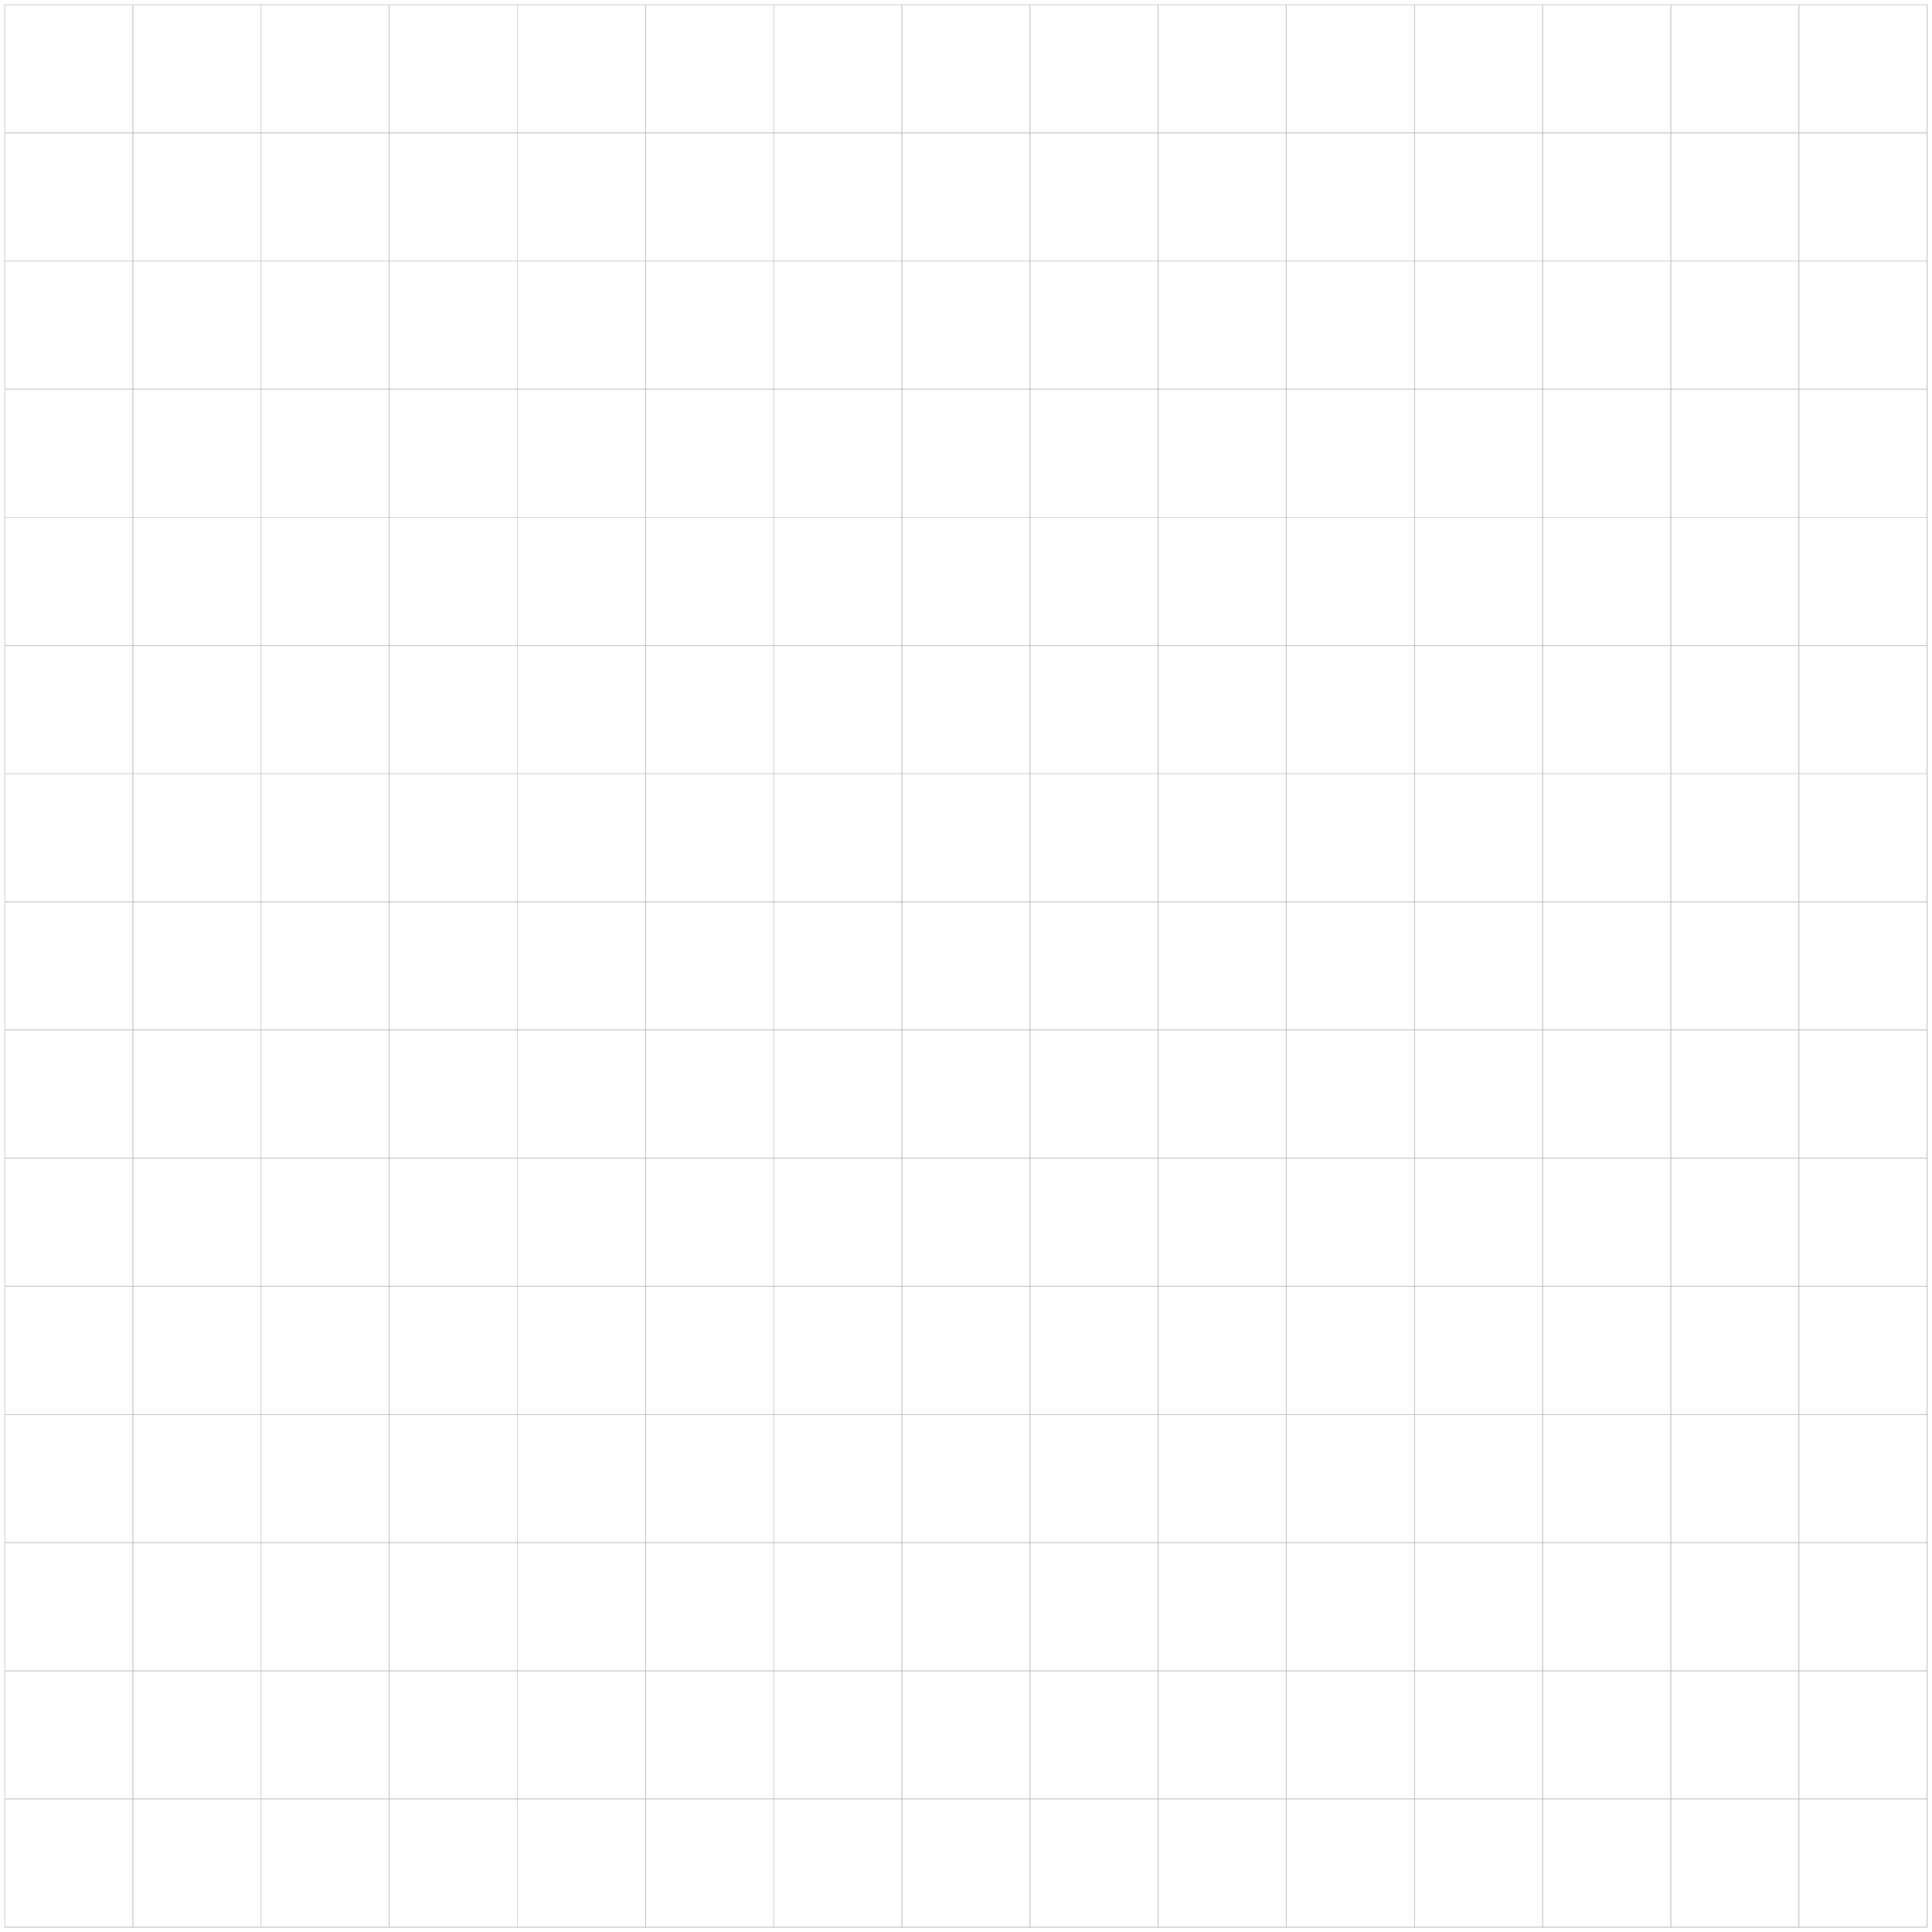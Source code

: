 \begin{tikzpicture}[anchor=south west,text depth=0,x={(1pt,0pt)},y={(0pt,-1pt)}]
\path[fill=white,draw={rgb,255:red,160;green,160;blue,160},line width=0.353mm,] (0,3968.5) -- (283.46,3968.5) -- (283.46,4251.97) -- (0,4251.97) -- cycle;
\path[fill=white,draw={rgb,255:red,160;green,160;blue,160},line width=0.353mm,] (0,3685.04) -- (283.46,3685.04) -- (283.46,3968.5) -- (0,3968.5) -- cycle;
\path[fill=white,draw={rgb,255:red,160;green,160;blue,160},line width=0.353mm,] (0,3401.58) -- (283.46,3401.58) -- (283.46,3685.04) -- (0,3685.04) -- cycle;
\path[fill=white,draw={rgb,255:red,160;green,160;blue,160},line width=0.353mm,] (0,3118.11) -- (283.46,3118.11) -- (283.46,3401.58) -- (0,3401.58) -- cycle;
\path[fill=white,draw={rgb,255:red,160;green,160;blue,160},line width=0.353mm,] (0,2834.65) -- (283.46,2834.65) -- (283.46,3118.11) -- (0,3118.11) -- cycle;
\path[fill=white,draw={rgb,255:red,160;green,160;blue,160},line width=0.353mm,] (0,2551.18) -- (283.46,2551.18) -- (283.46,2834.65) -- (0,2834.65) -- cycle;
\path[fill=white,draw={rgb,255:red,160;green,160;blue,160},line width=0.353mm,] (0,2267.72) -- (283.46,2267.72) -- (283.46,2551.18) -- (0,2551.18) -- cycle;
\path[fill=white,draw={rgb,255:red,160;green,160;blue,160},line width=0.353mm,] (0,1984.25) -- (283.46,1984.25) -- (283.46,2267.72) -- (0,2267.72) -- cycle;
\path[fill=white,draw={rgb,255:red,160;green,160;blue,160},line width=0.353mm,] (0,1700.79) -- (283.46,1700.79) -- (283.46,1984.25) -- (0,1984.25) -- cycle;
\path[fill=white,draw={rgb,255:red,160;green,160;blue,160},line width=0.353mm,] (0,1417.32) -- (283.46,1417.32) -- (283.46,1700.79) -- (0,1700.79) -- cycle;
\path[fill=white,draw={rgb,255:red,160;green,160;blue,160},line width=0.353mm,] (0,1133.86) -- (283.46,1133.86) -- (283.46,1417.32) -- (0,1417.32) -- cycle;
\path[fill=white,draw={rgb,255:red,160;green,160;blue,160},line width=0.353mm,] (0,850.39) -- (283.46,850.39) -- (283.46,1133.86) -- (0,1133.86) -- cycle;
\path[fill=white,draw={rgb,255:red,160;green,160;blue,160},line width=0.353mm,] (0,566.93) -- (283.46,566.93) -- (283.46,850.39) -- (0,850.39) -- cycle;
\path[fill=white,draw={rgb,255:red,160;green,160;blue,160},line width=0.353mm,] (0,283.46) -- (283.46,283.46) -- (283.46,566.93) -- (0,566.93) -- cycle;
\path[fill=white,draw={rgb,255:red,160;green,160;blue,160},line width=0.353mm,] (0,0) -- (283.46,0) -- (283.46,283.46) -- (0,283.46) -- cycle;
\path[fill=white,draw={rgb,255:red,160;green,160;blue,160},line width=0.353mm,] (283.46,3968.5) -- (566.93,3968.5) -- (566.93,4251.97) -- (283.46,4251.97) -- cycle;
\path[fill=white,draw={rgb,255:red,160;green,160;blue,160},line width=0.353mm,] (283.46,3685.04) -- (566.93,3685.04) -- (566.93,3968.5) -- (283.46,3968.5) -- cycle;
\path[fill=white,draw={rgb,255:red,160;green,160;blue,160},line width=0.353mm,] (283.46,3401.58) -- (566.93,3401.58) -- (566.93,3685.04) -- (283.46,3685.04) -- cycle;
\path[fill=white,draw={rgb,255:red,160;green,160;blue,160},line width=0.353mm,] (283.46,3118.11) -- (566.93,3118.11) -- (566.93,3401.58) -- (283.46,3401.58) -- cycle;
\path[fill=white,draw={rgb,255:red,160;green,160;blue,160},line width=0.353mm,] (283.46,2834.65) -- (566.93,2834.65) -- (566.93,3118.11) -- (283.46,3118.11) -- cycle;
\path[fill=white,draw={rgb,255:red,160;green,160;blue,160},line width=0.353mm,] (283.46,2551.18) -- (566.93,2551.18) -- (566.93,2834.65) -- (283.46,2834.65) -- cycle;
\path[fill=white,draw={rgb,255:red,160;green,160;blue,160},line width=0.353mm,] (283.46,2267.72) -- (566.93,2267.72) -- (566.93,2551.18) -- (283.46,2551.18) -- cycle;
\path[fill=white,draw={rgb,255:red,160;green,160;blue,160},line width=0.353mm,] (283.46,1984.25) -- (566.93,1984.25) -- (566.93,2267.72) -- (283.46,2267.72) -- cycle;
\path[fill=white,draw={rgb,255:red,160;green,160;blue,160},line width=0.353mm,] (283.46,1700.79) -- (566.93,1700.79) -- (566.93,1984.25) -- (283.46,1984.25) -- cycle;
\path[fill=white,draw={rgb,255:red,160;green,160;blue,160},line width=0.353mm,] (283.46,1417.32) -- (566.93,1417.32) -- (566.93,1700.79) -- (283.46,1700.79) -- cycle;
\path[fill=white,draw={rgb,255:red,160;green,160;blue,160},line width=0.353mm,] (283.46,1133.86) -- (566.93,1133.86) -- (566.93,1417.32) -- (283.46,1417.32) -- cycle;
\path[fill=white,draw={rgb,255:red,160;green,160;blue,160},line width=0.353mm,] (283.46,850.39) -- (566.93,850.39) -- (566.93,1133.86) -- (283.46,1133.86) -- cycle;
\path[fill=white,draw={rgb,255:red,160;green,160;blue,160},line width=0.353mm,] (283.46,566.93) -- (566.93,566.93) -- (566.93,850.39) -- (283.46,850.39) -- cycle;
\path[fill=white,draw={rgb,255:red,160;green,160;blue,160},line width=0.353mm,] (283.46,283.46) -- (566.93,283.46) -- (566.93,566.93) -- (283.46,566.93) -- cycle;
\path[fill=white,draw={rgb,255:red,160;green,160;blue,160},line width=0.353mm,] (283.46,0) -- (566.93,0) -- (566.93,283.46) -- (283.46,283.46) -- cycle;
\path[fill=white,draw={rgb,255:red,160;green,160;blue,160},line width=0.353mm,] (566.93,3968.5) -- (850.39,3968.5) -- (850.39,4251.97) -- (566.93,4251.97) -- cycle;
\path[fill=white,draw={rgb,255:red,160;green,160;blue,160},line width=0.353mm,] (566.93,3685.04) -- (850.39,3685.04) -- (850.39,3968.5) -- (566.93,3968.5) -- cycle;
\path[fill=white,draw={rgb,255:red,160;green,160;blue,160},line width=0.353mm,] (566.93,3401.58) -- (850.39,3401.58) -- (850.39,3685.04) -- (566.93,3685.04) -- cycle;
\path[fill=white,draw={rgb,255:red,160;green,160;blue,160},line width=0.353mm,] (566.93,3118.11) -- (850.39,3118.11) -- (850.39,3401.58) -- (566.93,3401.58) -- cycle;
\path[fill=white,draw={rgb,255:red,160;green,160;blue,160},line width=0.353mm,] (566.93,2834.65) -- (850.39,2834.65) -- (850.39,3118.11) -- (566.93,3118.11) -- cycle;
\path[fill=white,draw={rgb,255:red,160;green,160;blue,160},line width=0.353mm,] (566.93,2551.18) -- (850.39,2551.18) -- (850.39,2834.65) -- (566.93,2834.65) -- cycle;
\path[fill=white,draw={rgb,255:red,160;green,160;blue,160},line width=0.353mm,] (566.93,2267.72) -- (850.39,2267.72) -- (850.39,2551.18) -- (566.93,2551.18) -- cycle;
\path[fill=white,draw={rgb,255:red,160;green,160;blue,160},line width=0.353mm,] (566.93,1984.25) -- (850.39,1984.25) -- (850.39,2267.72) -- (566.93,2267.72) -- cycle;
\path[fill=white,draw={rgb,255:red,160;green,160;blue,160},line width=0.353mm,] (566.93,1700.79) -- (850.39,1700.79) -- (850.39,1984.25) -- (566.93,1984.25) -- cycle;
\path[fill=white,draw={rgb,255:red,160;green,160;blue,160},line width=0.353mm,] (566.93,1417.32) -- (850.39,1417.32) -- (850.39,1700.79) -- (566.93,1700.79) -- cycle;
\path[fill=white,draw={rgb,255:red,160;green,160;blue,160},line width=0.353mm,] (566.93,1133.86) -- (850.39,1133.86) -- (850.39,1417.32) -- (566.93,1417.32) -- cycle;
\path[fill=white,draw={rgb,255:red,160;green,160;blue,160},line width=0.353mm,] (566.93,850.39) -- (850.39,850.39) -- (850.39,1133.86) -- (566.93,1133.86) -- cycle;
\path[fill=white,draw={rgb,255:red,160;green,160;blue,160},line width=0.353mm,] (566.93,566.93) -- (850.39,566.93) -- (850.39,850.39) -- (566.93,850.39) -- cycle;
\path[fill=white,draw={rgb,255:red,160;green,160;blue,160},line width=0.353mm,] (566.93,283.46) -- (850.39,283.46) -- (850.39,566.93) -- (566.93,566.93) -- cycle;
\path[fill=white,draw={rgb,255:red,160;green,160;blue,160},line width=0.353mm,] (566.93,0) -- (850.39,0) -- (850.39,283.46) -- (566.93,283.46) -- cycle;
\path[fill=white,draw={rgb,255:red,160;green,160;blue,160},line width=0.353mm,] (850.39,3968.5) -- (1133.86,3968.5) -- (1133.86,4251.97) -- (850.39,4251.97) -- cycle;
\path[fill=white,draw={rgb,255:red,160;green,160;blue,160},line width=0.353mm,] (850.39,3685.04) -- (1133.86,3685.04) -- (1133.86,3968.5) -- (850.39,3968.5) -- cycle;
\path[fill=white,draw={rgb,255:red,160;green,160;blue,160},line width=0.353mm,] (850.39,3401.58) -- (1133.86,3401.58) -- (1133.86,3685.04) -- (850.39,3685.04) -- cycle;
\path[fill=white,draw={rgb,255:red,160;green,160;blue,160},line width=0.353mm,] (850.39,3118.11) -- (1133.86,3118.11) -- (1133.86,3401.58) -- (850.39,3401.58) -- cycle;
\path[fill=white,draw={rgb,255:red,160;green,160;blue,160},line width=0.353mm,] (850.39,2834.65) -- (1133.86,2834.65) -- (1133.86,3118.11) -- (850.39,3118.11) -- cycle;
\path[fill=white,draw={rgb,255:red,160;green,160;blue,160},line width=0.353mm,] (850.39,2551.18) -- (1133.86,2551.18) -- (1133.86,2834.65) -- (850.39,2834.65) -- cycle;
\path[fill=white,draw={rgb,255:red,160;green,160;blue,160},line width=0.353mm,] (850.39,2267.72) -- (1133.86,2267.72) -- (1133.86,2551.18) -- (850.39,2551.18) -- cycle;
\path[fill=white,draw={rgb,255:red,160;green,160;blue,160},line width=0.353mm,] (850.39,1984.25) -- (1133.86,1984.25) -- (1133.86,2267.72) -- (850.39,2267.72) -- cycle;
\path[fill=white,draw={rgb,255:red,160;green,160;blue,160},line width=0.353mm,] (850.39,1700.79) -- (1133.86,1700.79) -- (1133.86,1984.25) -- (850.39,1984.25) -- cycle;
\path[fill=white,draw={rgb,255:red,160;green,160;blue,160},line width=0.353mm,] (850.39,1417.32) -- (1133.86,1417.32) -- (1133.86,1700.79) -- (850.39,1700.79) -- cycle;
\path[fill=white,draw={rgb,255:red,160;green,160;blue,160},line width=0.353mm,] (850.39,1133.86) -- (1133.86,1133.86) -- (1133.86,1417.32) -- (850.39,1417.32) -- cycle;
\path[fill=white,draw={rgb,255:red,160;green,160;blue,160},line width=0.353mm,] (850.39,850.39) -- (1133.86,850.39) -- (1133.86,1133.86) -- (850.39,1133.86) -- cycle;
\path[fill=white,draw={rgb,255:red,160;green,160;blue,160},line width=0.353mm,] (850.39,566.93) -- (1133.86,566.93) -- (1133.86,850.39) -- (850.39,850.39) -- cycle;
\path[fill=white,draw={rgb,255:red,160;green,160;blue,160},line width=0.353mm,] (850.39,283.46) -- (1133.86,283.46) -- (1133.86,566.93) -- (850.39,566.93) -- cycle;
\path[fill=white,draw={rgb,255:red,160;green,160;blue,160},line width=0.353mm,] (850.39,0) -- (1133.86,0) -- (1133.86,283.46) -- (850.39,283.46) -- cycle;
\path[fill=white,draw={rgb,255:red,160;green,160;blue,160},line width=0.353mm,] (1133.86,3968.5) -- (1417.32,3968.5) -- (1417.32,4251.97) -- (1133.86,4251.97) -- cycle;
\path[fill=white,draw={rgb,255:red,160;green,160;blue,160},line width=0.353mm,] (1133.86,3685.04) -- (1417.32,3685.04) -- (1417.32,3968.5) -- (1133.86,3968.5) -- cycle;
\path[fill=white,draw={rgb,255:red,160;green,160;blue,160},line width=0.353mm,] (1133.86,3401.58) -- (1417.32,3401.58) -- (1417.32,3685.04) -- (1133.86,3685.04) -- cycle;
\path[fill=white,draw={rgb,255:red,160;green,160;blue,160},line width=0.353mm,] (1133.86,3118.11) -- (1417.32,3118.11) -- (1417.32,3401.58) -- (1133.86,3401.58) -- cycle;
\path[fill=white,draw={rgb,255:red,160;green,160;blue,160},line width=0.353mm,] (1133.86,2834.65) -- (1417.32,2834.65) -- (1417.32,3118.11) -- (1133.86,3118.11) -- cycle;
\path[fill=white,draw={rgb,255:red,160;green,160;blue,160},line width=0.353mm,] (1133.86,2551.18) -- (1417.32,2551.18) -- (1417.32,2834.65) -- (1133.86,2834.65) -- cycle;
\path[fill=white,draw={rgb,255:red,160;green,160;blue,160},line width=0.353mm,] (1133.86,2267.72) -- (1417.32,2267.72) -- (1417.32,2551.18) -- (1133.86,2551.18) -- cycle;
\path[fill=white,draw={rgb,255:red,160;green,160;blue,160},line width=0.353mm,] (1133.86,1984.25) -- (1417.32,1984.25) -- (1417.32,2267.72) -- (1133.86,2267.72) -- cycle;
\path[fill=white,draw={rgb,255:red,160;green,160;blue,160},line width=0.353mm,] (1133.86,1700.79) -- (1417.32,1700.79) -- (1417.32,1984.25) -- (1133.86,1984.25) -- cycle;
\path[fill=white,draw={rgb,255:red,160;green,160;blue,160},line width=0.353mm,] (1133.86,1417.32) -- (1417.32,1417.32) -- (1417.32,1700.79) -- (1133.86,1700.79) -- cycle;
\path[fill=white,draw={rgb,255:red,160;green,160;blue,160},line width=0.353mm,] (1133.86,1133.86) -- (1417.32,1133.86) -- (1417.32,1417.32) -- (1133.86,1417.32) -- cycle;
\path[fill=white,draw={rgb,255:red,160;green,160;blue,160},line width=0.353mm,] (1133.86,850.39) -- (1417.32,850.39) -- (1417.32,1133.86) -- (1133.86,1133.86) -- cycle;
\path[fill=white,draw={rgb,255:red,160;green,160;blue,160},line width=0.353mm,] (1133.86,566.93) -- (1417.32,566.93) -- (1417.32,850.39) -- (1133.86,850.39) -- cycle;
\path[fill=white,draw={rgb,255:red,160;green,160;blue,160},line width=0.353mm,] (1133.86,283.46) -- (1417.32,283.46) -- (1417.32,566.93) -- (1133.86,566.93) -- cycle;
\path[fill=white,draw={rgb,255:red,160;green,160;blue,160},line width=0.353mm,] (1133.86,0) -- (1417.32,0) -- (1417.32,283.46) -- (1133.86,283.46) -- cycle;
\path[fill=white,draw={rgb,255:red,160;green,160;blue,160},line width=0.353mm,] (1417.32,3968.5) -- (1700.79,3968.5) -- (1700.79,4251.97) -- (1417.32,4251.97) -- cycle;
\path[fill=white,draw={rgb,255:red,160;green,160;blue,160},line width=0.353mm,] (1417.32,3685.04) -- (1700.79,3685.04) -- (1700.79,3968.5) -- (1417.32,3968.5) -- cycle;
\path[fill=white,draw={rgb,255:red,160;green,160;blue,160},line width=0.353mm,] (1417.32,3401.58) -- (1700.79,3401.58) -- (1700.79,3685.04) -- (1417.32,3685.04) -- cycle;
\path[fill=white,draw={rgb,255:red,160;green,160;blue,160},line width=0.353mm,] (1417.32,3118.11) -- (1700.79,3118.11) -- (1700.79,3401.58) -- (1417.32,3401.58) -- cycle;
\path[fill=white,draw={rgb,255:red,160;green,160;blue,160},line width=0.353mm,] (1417.32,2834.65) -- (1700.79,2834.65) -- (1700.79,3118.11) -- (1417.32,3118.11) -- cycle;
\path[fill=white,draw={rgb,255:red,160;green,160;blue,160},line width=0.353mm,] (1417.32,2551.18) -- (1700.79,2551.18) -- (1700.79,2834.65) -- (1417.32,2834.65) -- cycle;
\path[fill=white,draw={rgb,255:red,160;green,160;blue,160},line width=0.353mm,] (1417.32,2267.72) -- (1700.79,2267.72) -- (1700.79,2551.18) -- (1417.32,2551.18) -- cycle;
\path[fill=white,draw={rgb,255:red,160;green,160;blue,160},line width=0.353mm,] (1417.32,1984.25) -- (1700.79,1984.25) -- (1700.79,2267.72) -- (1417.32,2267.72) -- cycle;
\path[fill=white,draw={rgb,255:red,160;green,160;blue,160},line width=0.353mm,] (1417.32,1700.79) -- (1700.79,1700.79) -- (1700.79,1984.25) -- (1417.32,1984.25) -- cycle;
\path[fill=white,draw={rgb,255:red,160;green,160;blue,160},line width=0.353mm,] (1417.32,1417.32) -- (1700.79,1417.32) -- (1700.79,1700.79) -- (1417.32,1700.79) -- cycle;
\path[fill=white,draw={rgb,255:red,160;green,160;blue,160},line width=0.353mm,] (1417.32,1133.86) -- (1700.79,1133.86) -- (1700.79,1417.32) -- (1417.32,1417.32) -- cycle;
\path[fill=white,draw={rgb,255:red,160;green,160;blue,160},line width=0.353mm,] (1417.32,850.39) -- (1700.79,850.39) -- (1700.79,1133.86) -- (1417.32,1133.86) -- cycle;
\path[fill=white,draw={rgb,255:red,160;green,160;blue,160},line width=0.353mm,] (1417.32,566.93) -- (1700.79,566.93) -- (1700.79,850.39) -- (1417.32,850.39) -- cycle;
\path[fill=white,draw={rgb,255:red,160;green,160;blue,160},line width=0.353mm,] (1417.32,283.46) -- (1700.79,283.46) -- (1700.79,566.93) -- (1417.32,566.93) -- cycle;
\path[fill=white,draw={rgb,255:red,160;green,160;blue,160},line width=0.353mm,] (1417.32,0) -- (1700.79,0) -- (1700.79,283.46) -- (1417.32,283.46) -- cycle;
\path[fill=white,draw={rgb,255:red,160;green,160;blue,160},line width=0.353mm,] (1700.79,3968.5) -- (1984.25,3968.5) -- (1984.25,4251.97) -- (1700.79,4251.97) -- cycle;
\path[fill=white,draw={rgb,255:red,160;green,160;blue,160},line width=0.353mm,] (1700.79,3685.04) -- (1984.25,3685.04) -- (1984.25,3968.5) -- (1700.79,3968.5) -- cycle;
\path[fill=white,draw={rgb,255:red,160;green,160;blue,160},line width=0.353mm,] (1700.79,3401.58) -- (1984.25,3401.58) -- (1984.25,3685.04) -- (1700.79,3685.04) -- cycle;
\path[fill=white,draw={rgb,255:red,160;green,160;blue,160},line width=0.353mm,] (1700.79,3118.11) -- (1984.25,3118.11) -- (1984.25,3401.58) -- (1700.79,3401.58) -- cycle;
\path[fill=white,draw={rgb,255:red,160;green,160;blue,160},line width=0.353mm,] (1700.79,2834.65) -- (1984.25,2834.65) -- (1984.25,3118.11) -- (1700.79,3118.11) -- cycle;
\path[fill=white,draw={rgb,255:red,160;green,160;blue,160},line width=0.353mm,] (1700.79,2551.18) -- (1984.25,2551.18) -- (1984.25,2834.65) -- (1700.79,2834.65) -- cycle;
\path[fill=white,draw={rgb,255:red,160;green,160;blue,160},line width=0.353mm,] (1700.79,2267.72) -- (1984.25,2267.72) -- (1984.25,2551.18) -- (1700.79,2551.18) -- cycle;
\path[fill=white,draw={rgb,255:red,160;green,160;blue,160},line width=0.353mm,] (1700.79,1984.25) -- (1984.25,1984.25) -- (1984.25,2267.72) -- (1700.79,2267.72) -- cycle;
\path[fill=white,draw={rgb,255:red,160;green,160;blue,160},line width=0.353mm,] (1700.79,1700.79) -- (1984.25,1700.79) -- (1984.25,1984.25) -- (1700.79,1984.25) -- cycle;
\path[fill=white,draw={rgb,255:red,160;green,160;blue,160},line width=0.353mm,] (1700.79,1417.32) -- (1984.25,1417.32) -- (1984.25,1700.79) -- (1700.79,1700.79) -- cycle;
\path[fill=white,draw={rgb,255:red,160;green,160;blue,160},line width=0.353mm,] (1700.79,1133.86) -- (1984.25,1133.86) -- (1984.25,1417.32) -- (1700.79,1417.32) -- cycle;
\path[fill=white,draw={rgb,255:red,160;green,160;blue,160},line width=0.353mm,] (1700.79,850.39) -- (1984.25,850.39) -- (1984.25,1133.86) -- (1700.79,1133.86) -- cycle;
\path[fill=white,draw={rgb,255:red,160;green,160;blue,160},line width=0.353mm,] (1700.79,566.93) -- (1984.25,566.93) -- (1984.25,850.39) -- (1700.79,850.39) -- cycle;
\path[fill=white,draw={rgb,255:red,160;green,160;blue,160},line width=0.353mm,] (1700.79,283.46) -- (1984.25,283.46) -- (1984.25,566.93) -- (1700.79,566.93) -- cycle;
\path[fill=white,draw={rgb,255:red,160;green,160;blue,160},line width=0.353mm,] (1700.79,0) -- (1984.25,0) -- (1984.25,283.46) -- (1700.79,283.46) -- cycle;
\path[fill=white,draw={rgb,255:red,160;green,160;blue,160},line width=0.353mm,] (1984.25,3968.5) -- (2267.72,3968.5) -- (2267.72,4251.97) -- (1984.25,4251.97) -- cycle;
\path[fill=white,draw={rgb,255:red,160;green,160;blue,160},line width=0.353mm,] (1984.25,3685.04) -- (2267.72,3685.04) -- (2267.72,3968.5) -- (1984.25,3968.5) -- cycle;
\path[fill=white,draw={rgb,255:red,160;green,160;blue,160},line width=0.353mm,] (1984.25,3401.58) -- (2267.72,3401.58) -- (2267.72,3685.04) -- (1984.25,3685.04) -- cycle;
\path[fill=white,draw={rgb,255:red,160;green,160;blue,160},line width=0.353mm,] (1984.25,3118.11) -- (2267.72,3118.11) -- (2267.72,3401.58) -- (1984.25,3401.58) -- cycle;
\path[fill=white,draw={rgb,255:red,160;green,160;blue,160},line width=0.353mm,] (1984.25,2834.65) -- (2267.72,2834.65) -- (2267.72,3118.11) -- (1984.25,3118.11) -- cycle;
\path[fill=white,draw={rgb,255:red,160;green,160;blue,160},line width=0.353mm,] (1984.25,2551.18) -- (2267.72,2551.18) -- (2267.72,2834.65) -- (1984.25,2834.65) -- cycle;
\path[fill=white,draw={rgb,255:red,160;green,160;blue,160},line width=0.353mm,] (1984.25,2267.72) -- (2267.72,2267.72) -- (2267.72,2551.18) -- (1984.25,2551.18) -- cycle;
\path[fill=white,draw={rgb,255:red,160;green,160;blue,160},line width=0.353mm,] (1984.25,1984.25) -- (2267.72,1984.25) -- (2267.72,2267.72) -- (1984.25,2267.72) -- cycle;
\path[fill=white,draw={rgb,255:red,160;green,160;blue,160},line width=0.353mm,] (1984.25,1700.79) -- (2267.72,1700.79) -- (2267.72,1984.25) -- (1984.25,1984.25) -- cycle;
\path[fill=white,draw={rgb,255:red,160;green,160;blue,160},line width=0.353mm,] (1984.25,1417.32) -- (2267.72,1417.32) -- (2267.72,1700.79) -- (1984.25,1700.79) -- cycle;
\path[fill=white,draw={rgb,255:red,160;green,160;blue,160},line width=0.353mm,] (1984.25,1133.86) -- (2267.72,1133.86) -- (2267.72,1417.32) -- (1984.25,1417.32) -- cycle;
\path[fill=white,draw={rgb,255:red,160;green,160;blue,160},line width=0.353mm,] (1984.25,850.39) -- (2267.72,850.39) -- (2267.72,1133.86) -- (1984.25,1133.86) -- cycle;
\path[fill=white,draw={rgb,255:red,160;green,160;blue,160},line width=0.353mm,] (1984.25,566.93) -- (2267.72,566.93) -- (2267.72,850.39) -- (1984.25,850.39) -- cycle;
\path[fill=white,draw={rgb,255:red,160;green,160;blue,160},line width=0.353mm,] (1984.25,283.46) -- (2267.72,283.46) -- (2267.72,566.93) -- (1984.25,566.93) -- cycle;
\path[fill=white,draw={rgb,255:red,160;green,160;blue,160},line width=0.353mm,] (1984.25,0) -- (2267.72,0) -- (2267.72,283.46) -- (1984.25,283.46) -- cycle;
\path[fill=white,draw={rgb,255:red,160;green,160;blue,160},line width=0.353mm,] (2267.72,3968.5) -- (2551.18,3968.5) -- (2551.18,4251.97) -- (2267.72,4251.97) -- cycle;
\path[fill=white,draw={rgb,255:red,160;green,160;blue,160},line width=0.353mm,] (2267.72,3685.04) -- (2551.18,3685.04) -- (2551.18,3968.5) -- (2267.72,3968.5) -- cycle;
\path[fill=white,draw={rgb,255:red,160;green,160;blue,160},line width=0.353mm,] (2267.72,3401.58) -- (2551.18,3401.58) -- (2551.18,3685.04) -- (2267.72,3685.04) -- cycle;
\path[fill=white,draw={rgb,255:red,160;green,160;blue,160},line width=0.353mm,] (2267.72,3118.11) -- (2551.18,3118.11) -- (2551.18,3401.58) -- (2267.72,3401.58) -- cycle;
\path[fill=white,draw={rgb,255:red,160;green,160;blue,160},line width=0.353mm,] (2267.72,2834.65) -- (2551.18,2834.65) -- (2551.18,3118.11) -- (2267.72,3118.11) -- cycle;
\path[fill=white,draw={rgb,255:red,160;green,160;blue,160},line width=0.353mm,] (2267.72,2551.18) -- (2551.18,2551.18) -- (2551.18,2834.65) -- (2267.72,2834.65) -- cycle;
\path[fill=white,draw={rgb,255:red,160;green,160;blue,160},line width=0.353mm,] (2267.72,2267.72) -- (2551.18,2267.72) -- (2551.18,2551.18) -- (2267.72,2551.18) -- cycle;
\path[fill=white,draw={rgb,255:red,160;green,160;blue,160},line width=0.353mm,] (2267.72,1984.25) -- (2551.18,1984.25) -- (2551.18,2267.72) -- (2267.72,2267.72) -- cycle;
\path[fill=white,draw={rgb,255:red,160;green,160;blue,160},line width=0.353mm,] (2267.72,1700.79) -- (2551.18,1700.79) -- (2551.18,1984.25) -- (2267.72,1984.25) -- cycle;
\path[fill=white,draw={rgb,255:red,160;green,160;blue,160},line width=0.353mm,] (2267.72,1417.32) -- (2551.18,1417.32) -- (2551.18,1700.79) -- (2267.72,1700.79) -- cycle;
\path[fill=white,draw={rgb,255:red,160;green,160;blue,160},line width=0.353mm,] (2267.72,1133.86) -- (2551.18,1133.86) -- (2551.18,1417.32) -- (2267.72,1417.32) -- cycle;
\path[fill=white,draw={rgb,255:red,160;green,160;blue,160},line width=0.353mm,] (2267.72,850.39) -- (2551.18,850.39) -- (2551.18,1133.86) -- (2267.72,1133.86) -- cycle;
\path[fill=white,draw={rgb,255:red,160;green,160;blue,160},line width=0.353mm,] (2267.72,566.93) -- (2551.18,566.93) -- (2551.18,850.39) -- (2267.72,850.39) -- cycle;
\path[fill=white,draw={rgb,255:red,160;green,160;blue,160},line width=0.353mm,] (2267.72,283.46) -- (2551.18,283.46) -- (2551.18,566.93) -- (2267.72,566.93) -- cycle;
\path[fill=white,draw={rgb,255:red,160;green,160;blue,160},line width=0.353mm,] (2267.72,0) -- (2551.18,0) -- (2551.18,283.46) -- (2267.72,283.46) -- cycle;
\path[fill=white,draw={rgb,255:red,160;green,160;blue,160},line width=0.353mm,] (2551.18,3968.5) -- (2834.65,3968.5) -- (2834.65,4251.97) -- (2551.18,4251.97) -- cycle;
\path[fill=white,draw={rgb,255:red,160;green,160;blue,160},line width=0.353mm,] (2551.18,3685.04) -- (2834.65,3685.04) -- (2834.65,3968.5) -- (2551.18,3968.5) -- cycle;
\path[fill=white,draw={rgb,255:red,160;green,160;blue,160},line width=0.353mm,] (2551.18,3401.58) -- (2834.65,3401.58) -- (2834.65,3685.04) -- (2551.18,3685.04) -- cycle;
\path[fill=white,draw={rgb,255:red,160;green,160;blue,160},line width=0.353mm,] (2551.18,3118.11) -- (2834.65,3118.11) -- (2834.65,3401.58) -- (2551.18,3401.58) -- cycle;
\path[fill=white,draw={rgb,255:red,160;green,160;blue,160},line width=0.353mm,] (2551.18,2834.65) -- (2834.65,2834.65) -- (2834.65,3118.11) -- (2551.18,3118.11) -- cycle;
\path[fill=white,draw={rgb,255:red,160;green,160;blue,160},line width=0.353mm,] (2551.18,2551.18) -- (2834.65,2551.18) -- (2834.65,2834.65) -- (2551.18,2834.65) -- cycle;
\path[fill=white,draw={rgb,255:red,160;green,160;blue,160},line width=0.353mm,] (2551.18,2267.72) -- (2834.65,2267.72) -- (2834.65,2551.18) -- (2551.18,2551.18) -- cycle;
\path[fill=white,draw={rgb,255:red,160;green,160;blue,160},line width=0.353mm,] (2551.18,1984.25) -- (2834.65,1984.25) -- (2834.65,2267.72) -- (2551.18,2267.72) -- cycle;
\path[fill=white,draw={rgb,255:red,160;green,160;blue,160},line width=0.353mm,] (2551.18,1700.79) -- (2834.65,1700.79) -- (2834.65,1984.25) -- (2551.18,1984.25) -- cycle;
\path[fill=white,draw={rgb,255:red,160;green,160;blue,160},line width=0.353mm,] (2551.18,1417.32) -- (2834.65,1417.32) -- (2834.65,1700.79) -- (2551.18,1700.79) -- cycle;
\path[fill=white,draw={rgb,255:red,160;green,160;blue,160},line width=0.353mm,] (2551.18,1133.86) -- (2834.65,1133.86) -- (2834.65,1417.32) -- (2551.18,1417.32) -- cycle;
\path[fill=white,draw={rgb,255:red,160;green,160;blue,160},line width=0.353mm,] (2551.18,850.39) -- (2834.65,850.39) -- (2834.65,1133.86) -- (2551.18,1133.86) -- cycle;
\path[fill=white,draw={rgb,255:red,160;green,160;blue,160},line width=0.353mm,] (2551.18,566.93) -- (2834.65,566.93) -- (2834.65,850.39) -- (2551.18,850.39) -- cycle;
\path[fill=white,draw={rgb,255:red,160;green,160;blue,160},line width=0.353mm,] (2551.18,283.46) -- (2834.65,283.46) -- (2834.65,566.93) -- (2551.18,566.93) -- cycle;
\path[fill=white,draw={rgb,255:red,160;green,160;blue,160},line width=0.353mm,] (2551.18,0) -- (2834.65,0) -- (2834.65,283.46) -- (2551.18,283.46) -- cycle;
\path[fill=white,draw={rgb,255:red,160;green,160;blue,160},line width=0.353mm,] (2834.65,3968.5) -- (3118.11,3968.5) -- (3118.11,4251.97) -- (2834.65,4251.97) -- cycle;
\path[fill=white,draw={rgb,255:red,160;green,160;blue,160},line width=0.353mm,] (2834.65,3685.04) -- (3118.11,3685.04) -- (3118.11,3968.5) -- (2834.65,3968.5) -- cycle;
\path[fill=white,draw={rgb,255:red,160;green,160;blue,160},line width=0.353mm,] (2834.65,3401.58) -- (3118.11,3401.58) -- (3118.11,3685.04) -- (2834.65,3685.04) -- cycle;
\path[fill=white,draw={rgb,255:red,160;green,160;blue,160},line width=0.353mm,] (2834.65,3118.11) -- (3118.11,3118.11) -- (3118.11,3401.58) -- (2834.65,3401.58) -- cycle;
\path[fill=white,draw={rgb,255:red,160;green,160;blue,160},line width=0.353mm,] (2834.65,2834.65) -- (3118.11,2834.65) -- (3118.11,3118.11) -- (2834.65,3118.11) -- cycle;
\path[fill=white,draw={rgb,255:red,160;green,160;blue,160},line width=0.353mm,] (2834.65,2551.18) -- (3118.11,2551.18) -- (3118.11,2834.65) -- (2834.65,2834.65) -- cycle;
\path[fill=white,draw={rgb,255:red,160;green,160;blue,160},line width=0.353mm,] (2834.65,2267.72) -- (3118.11,2267.72) -- (3118.11,2551.18) -- (2834.65,2551.18) -- cycle;
\path[fill=white,draw={rgb,255:red,160;green,160;blue,160},line width=0.353mm,] (2834.65,1984.25) -- (3118.11,1984.25) -- (3118.11,2267.72) -- (2834.65,2267.72) -- cycle;
\path[fill=white,draw={rgb,255:red,160;green,160;blue,160},line width=0.353mm,] (2834.65,1700.79) -- (3118.11,1700.79) -- (3118.11,1984.25) -- (2834.65,1984.25) -- cycle;
\path[fill=white,draw={rgb,255:red,160;green,160;blue,160},line width=0.353mm,] (2834.65,1417.32) -- (3118.11,1417.32) -- (3118.11,1700.79) -- (2834.65,1700.79) -- cycle;
\path[fill=white,draw={rgb,255:red,160;green,160;blue,160},line width=0.353mm,] (2834.65,1133.86) -- (3118.11,1133.86) -- (3118.11,1417.32) -- (2834.65,1417.32) -- cycle;
\path[fill=white,draw={rgb,255:red,160;green,160;blue,160},line width=0.353mm,] (2834.65,850.39) -- (3118.11,850.39) -- (3118.11,1133.86) -- (2834.65,1133.86) -- cycle;
\path[fill=white,draw={rgb,255:red,160;green,160;blue,160},line width=0.353mm,] (2834.65,566.93) -- (3118.11,566.93) -- (3118.11,850.39) -- (2834.65,850.39) -- cycle;
\path[fill=white,draw={rgb,255:red,160;green,160;blue,160},line width=0.353mm,] (2834.65,283.46) -- (3118.11,283.46) -- (3118.11,566.93) -- (2834.65,566.93) -- cycle;
\path[fill=white,draw={rgb,255:red,160;green,160;blue,160},line width=0.353mm,] (2834.65,0) -- (3118.11,0) -- (3118.11,283.46) -- (2834.65,283.46) -- cycle;
\path[fill=white,draw={rgb,255:red,160;green,160;blue,160},line width=0.353mm,] (3118.11,3968.5) -- (3401.58,3968.5) -- (3401.58,4251.97) -- (3118.11,4251.97) -- cycle;
\path[fill=white,draw={rgb,255:red,160;green,160;blue,160},line width=0.353mm,] (3118.11,3685.04) -- (3401.58,3685.04) -- (3401.58,3968.5) -- (3118.11,3968.5) -- cycle;
\path[fill=white,draw={rgb,255:red,160;green,160;blue,160},line width=0.353mm,] (3118.11,3401.58) -- (3401.58,3401.58) -- (3401.58,3685.04) -- (3118.11,3685.04) -- cycle;
\path[fill=white,draw={rgb,255:red,160;green,160;blue,160},line width=0.353mm,] (3118.11,3118.11) -- (3401.58,3118.11) -- (3401.58,3401.58) -- (3118.11,3401.58) -- cycle;
\path[fill=white,draw={rgb,255:red,160;green,160;blue,160},line width=0.353mm,] (3118.11,2834.65) -- (3401.58,2834.65) -- (3401.58,3118.11) -- (3118.11,3118.11) -- cycle;
\path[fill=white,draw={rgb,255:red,160;green,160;blue,160},line width=0.353mm,] (3118.11,2551.18) -- (3401.58,2551.18) -- (3401.58,2834.65) -- (3118.11,2834.65) -- cycle;
\path[fill=white,draw={rgb,255:red,160;green,160;blue,160},line width=0.353mm,] (3118.11,2267.72) -- (3401.58,2267.72) -- (3401.58,2551.18) -- (3118.11,2551.18) -- cycle;
\path[fill=white,draw={rgb,255:red,160;green,160;blue,160},line width=0.353mm,] (3118.11,1984.25) -- (3401.58,1984.25) -- (3401.58,2267.72) -- (3118.11,2267.72) -- cycle;
\path[fill=white,draw={rgb,255:red,160;green,160;blue,160},line width=0.353mm,] (3118.11,1700.79) -- (3401.58,1700.79) -- (3401.58,1984.25) -- (3118.11,1984.25) -- cycle;
\path[fill=white,draw={rgb,255:red,160;green,160;blue,160},line width=0.353mm,] (3118.11,1417.32) -- (3401.58,1417.32) -- (3401.58,1700.79) -- (3118.11,1700.79) -- cycle;
\path[fill=white,draw={rgb,255:red,160;green,160;blue,160},line width=0.353mm,] (3118.11,1133.86) -- (3401.58,1133.86) -- (3401.58,1417.32) -- (3118.11,1417.32) -- cycle;
\path[fill=white,draw={rgb,255:red,160;green,160;blue,160},line width=0.353mm,] (3118.11,850.39) -- (3401.58,850.39) -- (3401.58,1133.86) -- (3118.11,1133.86) -- cycle;
\path[fill=white,draw={rgb,255:red,160;green,160;blue,160},line width=0.353mm,] (3118.11,566.93) -- (3401.58,566.93) -- (3401.58,850.39) -- (3118.11,850.39) -- cycle;
\path[fill=white,draw={rgb,255:red,160;green,160;blue,160},line width=0.353mm,] (3118.11,283.46) -- (3401.58,283.46) -- (3401.58,566.93) -- (3118.11,566.93) -- cycle;
\path[fill=white,draw={rgb,255:red,160;green,160;blue,160},line width=0.353mm,] (3118.11,0) -- (3401.58,0) -- (3401.58,283.46) -- (3118.11,283.46) -- cycle;
\path[fill=white,draw={rgb,255:red,160;green,160;blue,160},line width=0.353mm,] (3401.58,3968.5) -- (3685.04,3968.5) -- (3685.04,4251.97) -- (3401.58,4251.97) -- cycle;
\path[fill=white,draw={rgb,255:red,160;green,160;blue,160},line width=0.353mm,] (3401.58,3685.04) -- (3685.04,3685.04) -- (3685.04,3968.5) -- (3401.58,3968.5) -- cycle;
\path[fill=white,draw={rgb,255:red,160;green,160;blue,160},line width=0.353mm,] (3401.58,3401.58) -- (3685.04,3401.58) -- (3685.04,3685.04) -- (3401.58,3685.04) -- cycle;
\path[fill=white,draw={rgb,255:red,160;green,160;blue,160},line width=0.353mm,] (3401.58,3118.11) -- (3685.04,3118.11) -- (3685.04,3401.58) -- (3401.58,3401.58) -- cycle;
\path[fill=white,draw={rgb,255:red,160;green,160;blue,160},line width=0.353mm,] (3401.58,2834.65) -- (3685.04,2834.65) -- (3685.04,3118.11) -- (3401.58,3118.11) -- cycle;
\path[fill=white,draw={rgb,255:red,160;green,160;blue,160},line width=0.353mm,] (3401.58,2551.18) -- (3685.04,2551.18) -- (3685.04,2834.65) -- (3401.58,2834.65) -- cycle;
\path[fill=white,draw={rgb,255:red,160;green,160;blue,160},line width=0.353mm,] (3401.58,2267.72) -- (3685.04,2267.72) -- (3685.04,2551.18) -- (3401.58,2551.18) -- cycle;
\path[fill=white,draw={rgb,255:red,160;green,160;blue,160},line width=0.353mm,] (3401.58,1984.25) -- (3685.04,1984.25) -- (3685.04,2267.72) -- (3401.58,2267.72) -- cycle;
\path[fill=white,draw={rgb,255:red,160;green,160;blue,160},line width=0.353mm,] (3401.58,1700.79) -- (3685.04,1700.79) -- (3685.04,1984.25) -- (3401.58,1984.25) -- cycle;
\path[fill=white,draw={rgb,255:red,160;green,160;blue,160},line width=0.353mm,] (3401.58,1417.32) -- (3685.04,1417.32) -- (3685.04,1700.79) -- (3401.58,1700.79) -- cycle;
\path[fill=white,draw={rgb,255:red,160;green,160;blue,160},line width=0.353mm,] (3401.58,1133.86) -- (3685.04,1133.86) -- (3685.04,1417.32) -- (3401.58,1417.32) -- cycle;
\path[fill=white,draw={rgb,255:red,160;green,160;blue,160},line width=0.353mm,] (3401.58,850.39) -- (3685.04,850.39) -- (3685.04,1133.86) -- (3401.58,1133.86) -- cycle;
\path[fill=white,draw={rgb,255:red,160;green,160;blue,160},line width=0.353mm,] (3401.58,566.93) -- (3685.04,566.93) -- (3685.04,850.39) -- (3401.58,850.39) -- cycle;
\path[fill=white,draw={rgb,255:red,160;green,160;blue,160},line width=0.353mm,] (3401.58,283.46) -- (3685.04,283.46) -- (3685.04,566.93) -- (3401.58,566.93) -- cycle;
\path[fill=white,draw={rgb,255:red,160;green,160;blue,160},line width=0.353mm,] (3401.58,0) -- (3685.04,0) -- (3685.04,283.46) -- (3401.58,283.46) -- cycle;
\path[fill=white,draw={rgb,255:red,160;green,160;blue,160},line width=0.353mm,] (3685.04,3968.5) -- (3968.5,3968.5) -- (3968.5,4251.97) -- (3685.04,4251.97) -- cycle;
\path[fill=white,draw={rgb,255:red,160;green,160;blue,160},line width=0.353mm,] (3685.04,3685.04) -- (3968.5,3685.04) -- (3968.5,3968.5) -- (3685.04,3968.5) -- cycle;
\path[fill=white,draw={rgb,255:red,160;green,160;blue,160},line width=0.353mm,] (3685.04,3401.58) -- (3968.5,3401.58) -- (3968.5,3685.04) -- (3685.04,3685.04) -- cycle;
\path[fill=white,draw={rgb,255:red,160;green,160;blue,160},line width=0.353mm,] (3685.04,3118.11) -- (3968.5,3118.11) -- (3968.5,3401.58) -- (3685.04,3401.58) -- cycle;
\path[fill=white,draw={rgb,255:red,160;green,160;blue,160},line width=0.353mm,] (3685.04,2834.65) -- (3968.5,2834.65) -- (3968.5,3118.11) -- (3685.04,3118.11) -- cycle;
\path[fill=white,draw={rgb,255:red,160;green,160;blue,160},line width=0.353mm,] (3685.04,2551.18) -- (3968.5,2551.18) -- (3968.5,2834.65) -- (3685.04,2834.65) -- cycle;
\path[fill=white,draw={rgb,255:red,160;green,160;blue,160},line width=0.353mm,] (3685.04,2267.72) -- (3968.5,2267.72) -- (3968.5,2551.18) -- (3685.04,2551.18) -- cycle;
\path[fill=white,draw={rgb,255:red,160;green,160;blue,160},line width=0.353mm,] (3685.04,1984.25) -- (3968.5,1984.25) -- (3968.5,2267.72) -- (3685.04,2267.72) -- cycle;
\path[fill=white,draw={rgb,255:red,160;green,160;blue,160},line width=0.353mm,] (3685.04,1700.79) -- (3968.5,1700.79) -- (3968.5,1984.25) -- (3685.04,1984.25) -- cycle;
\path[fill=white,draw={rgb,255:red,160;green,160;blue,160},line width=0.353mm,] (3685.04,1417.32) -- (3968.5,1417.32) -- (3968.5,1700.79) -- (3685.04,1700.79) -- cycle;
\path[fill=white,draw={rgb,255:red,160;green,160;blue,160},line width=0.353mm,] (3685.04,1133.86) -- (3968.5,1133.86) -- (3968.5,1417.32) -- (3685.04,1417.32) -- cycle;
\path[fill=white,draw={rgb,255:red,160;green,160;blue,160},line width=0.353mm,] (3685.04,850.39) -- (3968.5,850.39) -- (3968.5,1133.86) -- (3685.04,1133.86) -- cycle;
\path[fill=white,draw={rgb,255:red,160;green,160;blue,160},line width=0.353mm,] (3685.04,566.93) -- (3968.5,566.93) -- (3968.5,850.39) -- (3685.04,850.39) -- cycle;
\path[fill=white,draw={rgb,255:red,160;green,160;blue,160},line width=0.353mm,] (3685.04,283.46) -- (3968.5,283.46) -- (3968.5,566.93) -- (3685.04,566.93) -- cycle;
\path[fill=white,draw={rgb,255:red,160;green,160;blue,160},line width=0.353mm,] (3685.04,0) -- (3968.5,0) -- (3968.5,283.46) -- (3685.04,283.46) -- cycle;
\path[fill=white,draw={rgb,255:red,160;green,160;blue,160},line width=0.353mm,] (3968.5,3968.5) -- (4251.97,3968.5) -- (4251.97,4251.97) -- (3968.5,4251.97) -- cycle;
\path[fill=white,draw={rgb,255:red,160;green,160;blue,160},line width=0.353mm,] (3968.5,3685.04) -- (4251.97,3685.04) -- (4251.97,3968.5) -- (3968.5,3968.5) -- cycle;
\path[fill=white,draw={rgb,255:red,160;green,160;blue,160},line width=0.353mm,] (3968.5,3401.58) -- (4251.97,3401.58) -- (4251.97,3685.04) -- (3968.5,3685.04) -- cycle;
\path[fill=white,draw={rgb,255:red,160;green,160;blue,160},line width=0.353mm,] (3968.5,3118.11) -- (4251.97,3118.11) -- (4251.97,3401.58) -- (3968.5,3401.58) -- cycle;
\path[fill=white,draw={rgb,255:red,160;green,160;blue,160},line width=0.353mm,] (3968.5,2834.65) -- (4251.97,2834.65) -- (4251.97,3118.11) -- (3968.5,3118.11) -- cycle;
\path[fill=white,draw={rgb,255:red,160;green,160;blue,160},line width=0.353mm,] (3968.5,2551.18) -- (4251.97,2551.18) -- (4251.97,2834.65) -- (3968.5,2834.65) -- cycle;
\path[fill=white,draw={rgb,255:red,160;green,160;blue,160},line width=0.353mm,] (3968.5,2267.72) -- (4251.97,2267.72) -- (4251.97,2551.18) -- (3968.5,2551.18) -- cycle;
\path[fill=white,draw={rgb,255:red,160;green,160;blue,160},line width=0.353mm,] (3968.5,1984.25) -- (4251.97,1984.25) -- (4251.97,2267.72) -- (3968.5,2267.72) -- cycle;
\path[fill=white,draw={rgb,255:red,160;green,160;blue,160},line width=0.353mm,] (3968.5,1700.79) -- (4251.97,1700.79) -- (4251.97,1984.25) -- (3968.5,1984.25) -- cycle;
\path[fill=white,draw={rgb,255:red,160;green,160;blue,160},line width=0.353mm,] (3968.5,1417.32) -- (4251.97,1417.32) -- (4251.97,1700.79) -- (3968.5,1700.79) -- cycle;
\path[fill=white,draw={rgb,255:red,160;green,160;blue,160},line width=0.353mm,] (3968.5,1133.86) -- (4251.97,1133.86) -- (4251.97,1417.32) -- (3968.5,1417.32) -- cycle;
\path[fill=white,draw={rgb,255:red,160;green,160;blue,160},line width=0.353mm,] (3968.5,850.39) -- (4251.97,850.39) -- (4251.97,1133.86) -- (3968.5,1133.86) -- cycle;
\path[fill=white,draw={rgb,255:red,160;green,160;blue,160},line width=0.353mm,] (3968.5,566.93) -- (4251.97,566.93) -- (4251.97,850.39) -- (3968.5,850.39) -- cycle;
\path[fill=white,draw={rgb,255:red,160;green,160;blue,160},line width=0.353mm,] (3968.5,283.46) -- (4251.97,283.46) -- (4251.97,566.93) -- (3968.5,566.93) -- cycle;
\path[fill=white,draw={rgb,255:red,160;green,160;blue,160},line width=0.353mm,] (3968.5,0) -- (4251.97,0) -- (4251.97,283.46) -- (3968.5,283.46) -- cycle;
\end{tikzpicture}

